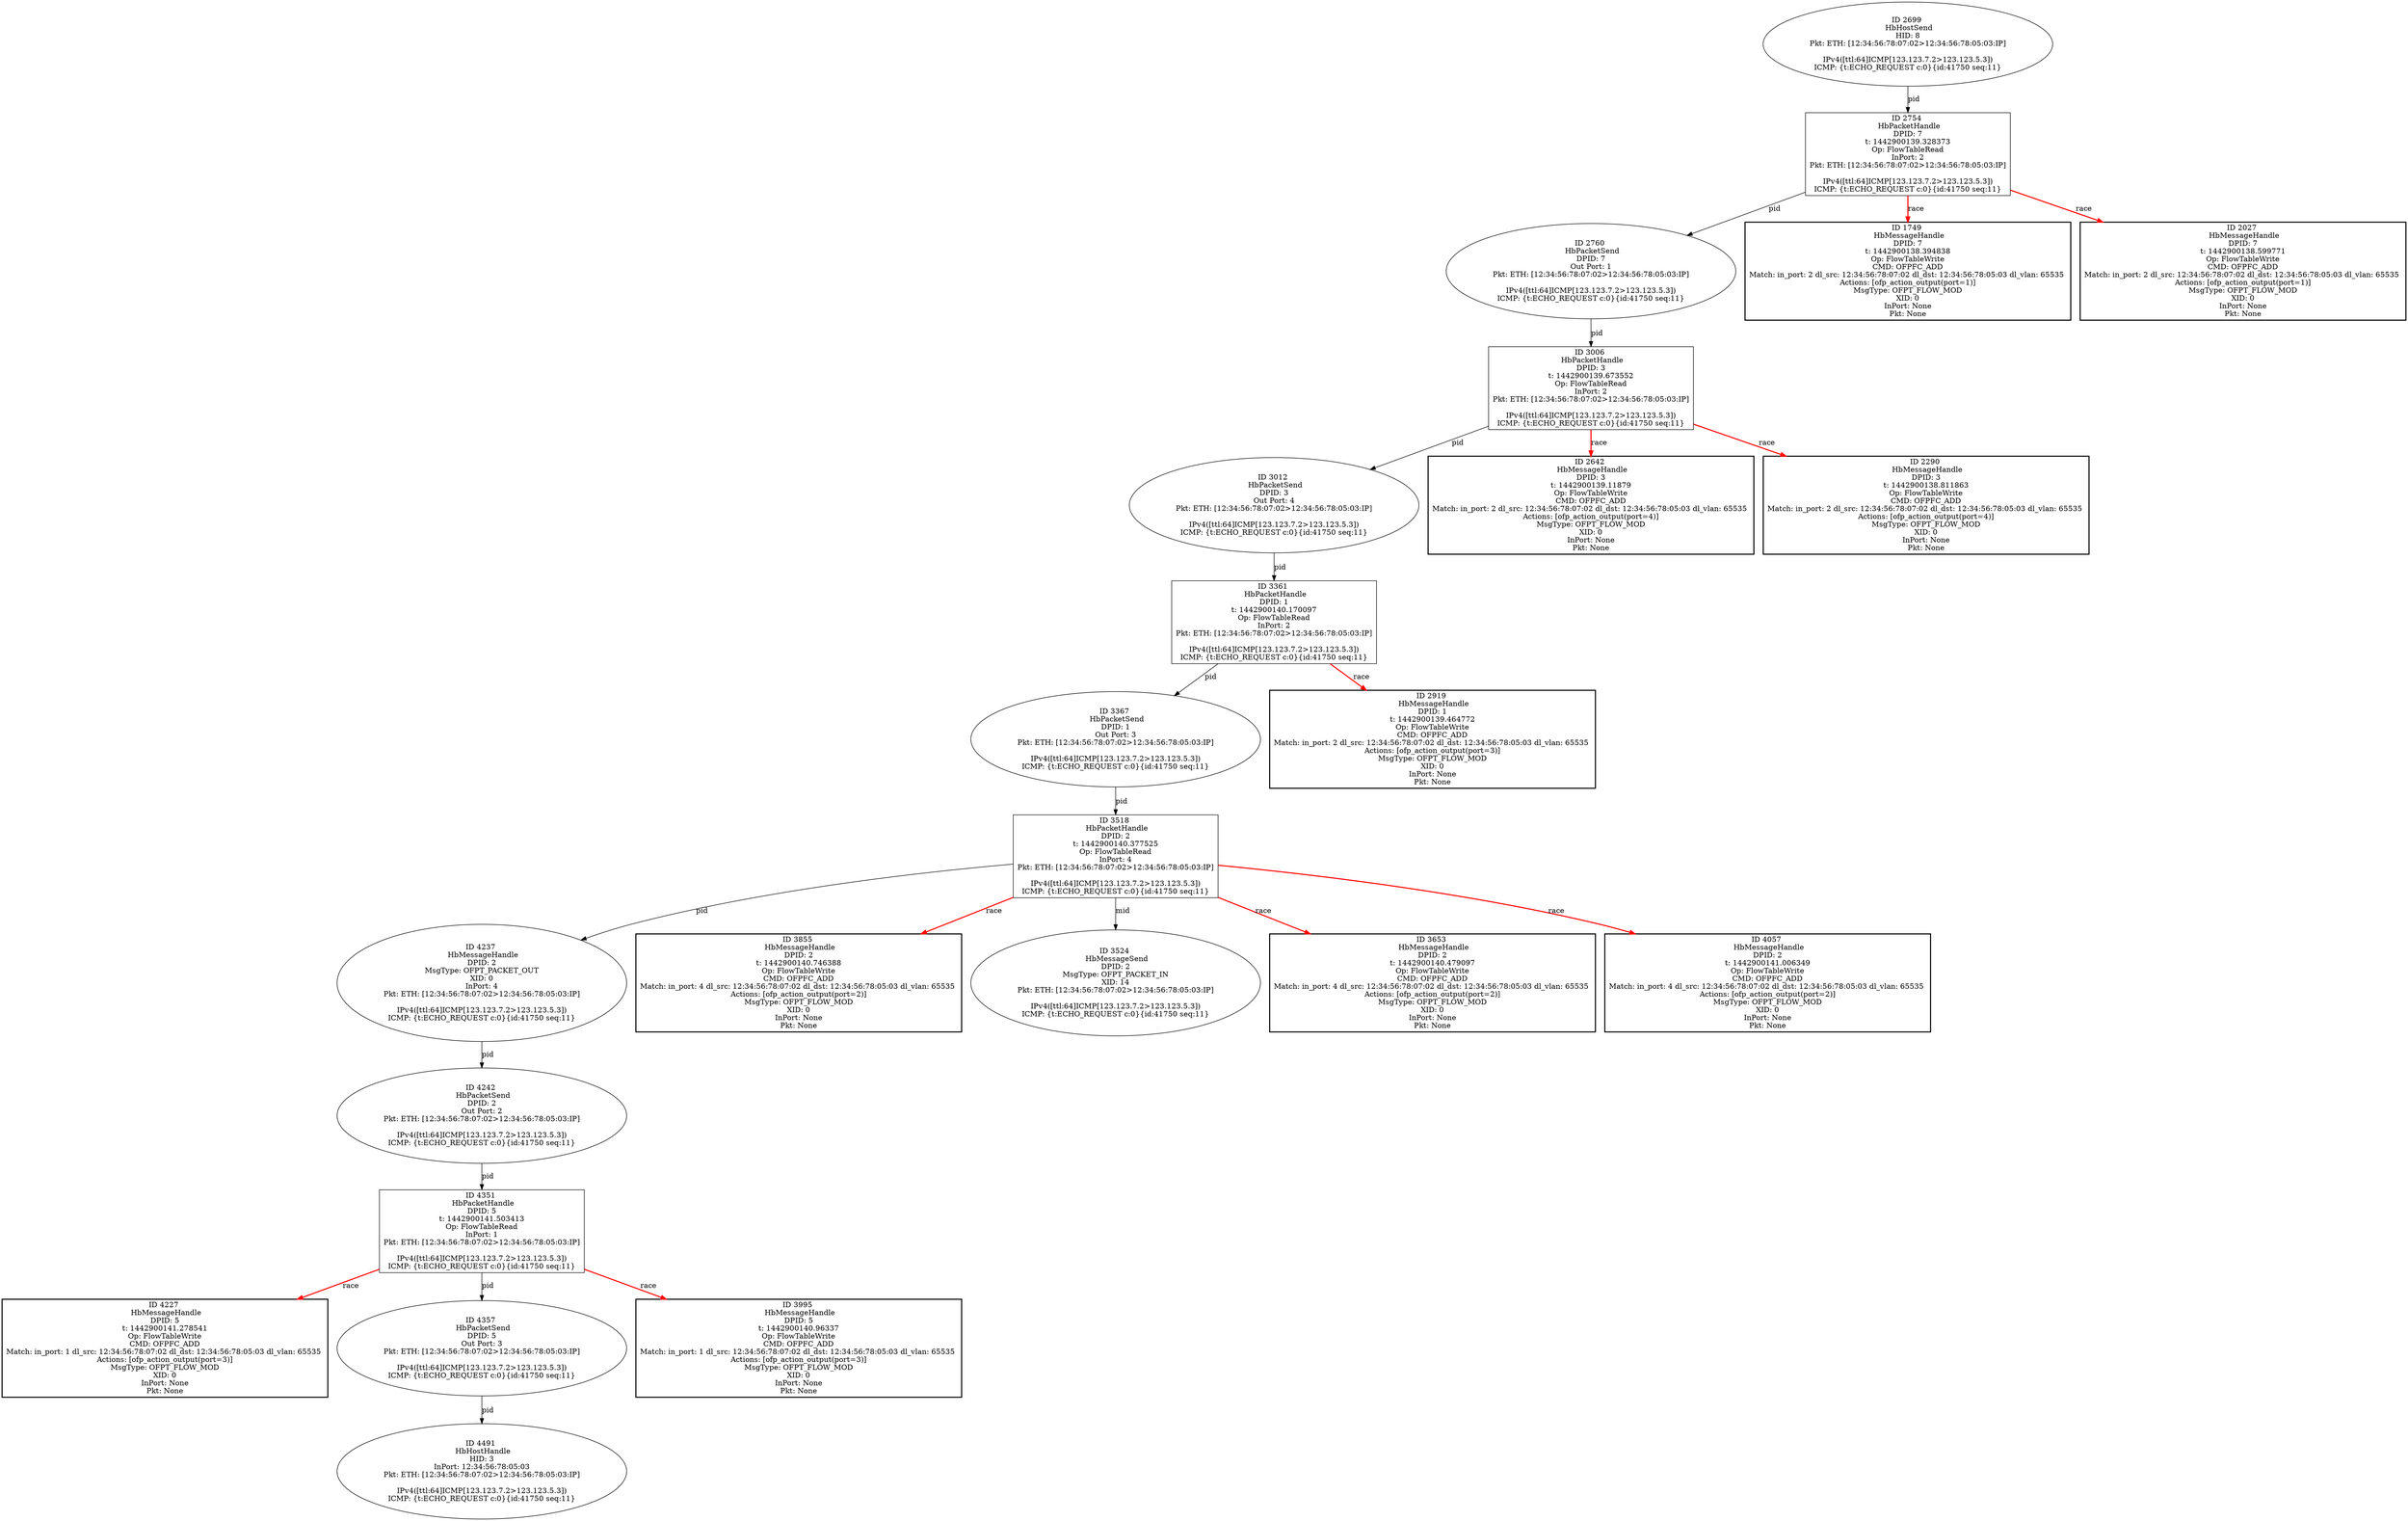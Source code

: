 strict digraph G {
4227 [shape=box, style=bold, event=<hb_events.HbMessageHandle object at 0x108787310>, label="ID 4227 
 HbMessageHandle
DPID: 5
t: 1442900141.278541
Op: FlowTableWrite
CMD: OFPFC_ADD
Match: in_port: 1 dl_src: 12:34:56:78:07:02 dl_dst: 12:34:56:78:05:03 dl_vlan: 65535 
Actions: [ofp_action_output(port=3)]
MsgType: OFPT_FLOW_MOD
XID: 0
InPort: None
Pkt: None"];
4357 [shape=oval, event=<hb_events.HbPacketSend object at 0x1087ef710>, label="ID 4357 
 HbPacketSend
DPID: 5
Out Port: 3
Pkt: ETH: [12:34:56:78:07:02>12:34:56:78:05:03:IP]

IPv4([ttl:64]ICMP[123.123.7.2>123.123.5.3])
ICMP: {t:ECHO_REQUEST c:0}{id:41750 seq:11}"];
4491 [shape=oval, event=<hb_events.HbHostHandle object at 0x1088a4790>, label="ID 4491 
 HbHostHandle
HID: 3
InPort: 12:34:56:78:05:03
Pkt: ETH: [12:34:56:78:07:02>12:34:56:78:05:03:IP]

IPv4([ttl:64]ICMP[123.123.7.2>123.123.5.3])
ICMP: {t:ECHO_REQUEST c:0}{id:41750 seq:11}"];
4237 [shape=oval, event=<hb_events.HbMessageHandle object at 0x108794550>, label="ID 4237 
 HbMessageHandle
DPID: 2
MsgType: OFPT_PACKET_OUT
XID: 0
InPort: 4
Pkt: ETH: [12:34:56:78:07:02>12:34:56:78:05:03:IP]

IPv4([ttl:64]ICMP[123.123.7.2>123.123.5.3])
ICMP: {t:ECHO_REQUEST c:0}{id:41750 seq:11}"];
3855 [shape=box, style=bold, event=<hb_events.HbMessageHandle object at 0x108586e90>, label="ID 3855 
 HbMessageHandle
DPID: 2
t: 1442900140.746388
Op: FlowTableWrite
CMD: OFPFC_ADD
Match: in_port: 4 dl_src: 12:34:56:78:07:02 dl_dst: 12:34:56:78:05:03 dl_vlan: 65535 
Actions: [ofp_action_output(port=2)]
MsgType: OFPT_FLOW_MOD
XID: 0
InPort: None
Pkt: None"];
4242 [shape=oval, event=<hb_events.HbPacketSend object at 0x108794c90>, label="ID 4242 
 HbPacketSend
DPID: 2
Out Port: 2
Pkt: ETH: [12:34:56:78:07:02>12:34:56:78:05:03:IP]

IPv4([ttl:64]ICMP[123.123.7.2>123.123.5.3])
ICMP: {t:ECHO_REQUEST c:0}{id:41750 seq:11}"];
3524 [shape=oval, event=<hb_events.HbMessageSend object at 0x1083ddc10>, label="ID 3524 
 HbMessageSend
DPID: 2
MsgType: OFPT_PACKET_IN
XID: 14
Pkt: ETH: [12:34:56:78:07:02>12:34:56:78:05:03:IP]

IPv4([ttl:64]ICMP[123.123.7.2>123.123.5.3])
ICMP: {t:ECHO_REQUEST c:0}{id:41750 seq:11}"];
3995 [shape=box, style=bold, event=<hb_events.HbMessageHandle object at 0x108637650>, label="ID 3995 
 HbMessageHandle
DPID: 5
t: 1442900140.96337
Op: FlowTableWrite
CMD: OFPFC_ADD
Match: in_port: 1 dl_src: 12:34:56:78:07:02 dl_dst: 12:34:56:78:05:03 dl_vlan: 65535 
Actions: [ofp_action_output(port=3)]
MsgType: OFPT_FLOW_MOD
XID: 0
InPort: None
Pkt: None"];
3361 [shape=box, event=<hb_events.HbPacketHandle object at 0x10834fb90>, label="ID 3361 
 HbPacketHandle
DPID: 1
t: 1442900140.170097
Op: FlowTableRead
InPort: 2
Pkt: ETH: [12:34:56:78:07:02>12:34:56:78:05:03:IP]

IPv4([ttl:64]ICMP[123.123.7.2>123.123.5.3])
ICMP: {t:ECHO_REQUEST c:0}{id:41750 seq:11}"];
3367 [shape=oval, event=<hb_events.HbPacketSend object at 0x10834fd90>, label="ID 3367 
 HbPacketSend
DPID: 1
Out Port: 3
Pkt: ETH: [12:34:56:78:07:02>12:34:56:78:05:03:IP]

IPv4([ttl:64]ICMP[123.123.7.2>123.123.5.3])
ICMP: {t:ECHO_REQUEST c:0}{id:41750 seq:11}"];
3518 [shape=box, event=<hb_events.HbPacketHandle object at 0x1083dd550>, label="ID 3518 
 HbPacketHandle
DPID: 2
t: 1442900140.377525
Op: FlowTableRead
InPort: 4
Pkt: ETH: [12:34:56:78:07:02>12:34:56:78:05:03:IP]

IPv4([ttl:64]ICMP[123.123.7.2>123.123.5.3])
ICMP: {t:ECHO_REQUEST c:0}{id:41750 seq:11}"];
2754 [shape=box, event=<hb_events.HbPacketHandle object at 0x107f0ded0>, label="ID 2754 
 HbPacketHandle
DPID: 7
t: 1442900139.328373
Op: FlowTableRead
InPort: 2
Pkt: ETH: [12:34:56:78:07:02>12:34:56:78:05:03:IP]

IPv4([ttl:64]ICMP[123.123.7.2>123.123.5.3])
ICMP: {t:ECHO_REQUEST c:0}{id:41750 seq:11}"];
2699 [shape=oval, event=<hb_events.HbHostSend object at 0x107ed2890>, label="ID 2699 
 HbHostSend
HID: 8
Pkt: ETH: [12:34:56:78:07:02>12:34:56:78:05:03:IP]

IPv4([ttl:64]ICMP[123.123.7.2>123.123.5.3])
ICMP: {t:ECHO_REQUEST c:0}{id:41750 seq:11}"];
3012 [shape=oval, event=<hb_events.HbPacketSend object at 0x108162650>, label="ID 3012 
 HbPacketSend
DPID: 3
Out Port: 4
Pkt: ETH: [12:34:56:78:07:02>12:34:56:78:05:03:IP]

IPv4([ttl:64]ICMP[123.123.7.2>123.123.5.3])
ICMP: {t:ECHO_REQUEST c:0}{id:41750 seq:11}"];
3653 [shape=box, style=bold, event=<hb_events.HbMessageHandle object at 0x10848e190>, label="ID 3653 
 HbMessageHandle
DPID: 2
t: 1442900140.479097
Op: FlowTableWrite
CMD: OFPFC_ADD
Match: in_port: 4 dl_src: 12:34:56:78:07:02 dl_dst: 12:34:56:78:05:03 dl_vlan: 65535 
Actions: [ofp_action_output(port=2)]
MsgType: OFPT_FLOW_MOD
XID: 0
InPort: None
Pkt: None"];
2760 [shape=oval, event=<hb_events.HbPacketSend object at 0x107ef92d0>, label="ID 2760 
 HbPacketSend
DPID: 7
Out Port: 1
Pkt: ETH: [12:34:56:78:07:02>12:34:56:78:05:03:IP]

IPv4([ttl:64]ICMP[123.123.7.2>123.123.5.3])
ICMP: {t:ECHO_REQUEST c:0}{id:41750 seq:11}"];
2642 [shape=box, style=bold, event=<hb_events.HbMessageHandle object at 0x107e10390>, label="ID 2642 
 HbMessageHandle
DPID: 3
t: 1442900139.11879
Op: FlowTableWrite
CMD: OFPFC_ADD
Match: in_port: 2 dl_src: 12:34:56:78:07:02 dl_dst: 12:34:56:78:05:03 dl_vlan: 65535 
Actions: [ofp_action_output(port=4)]
MsgType: OFPT_FLOW_MOD
XID: 0
InPort: None
Pkt: None"];
1749 [shape=box, style=bold, event=<hb_events.HbMessageHandle object at 0x107afbe90>, label="ID 1749 
 HbMessageHandle
DPID: 7
t: 1442900138.394838
Op: FlowTableWrite
CMD: OFPFC_ADD
Match: in_port: 2 dl_src: 12:34:56:78:07:02 dl_dst: 12:34:56:78:05:03 dl_vlan: 65535 
Actions: [ofp_action_output(port=1)]
MsgType: OFPT_FLOW_MOD
XID: 0
InPort: None
Pkt: None"];
4057 [shape=box, style=bold, event=<hb_events.HbMessageHandle object at 0x10867f550>, label="ID 4057 
 HbMessageHandle
DPID: 2
t: 1442900141.006349
Op: FlowTableWrite
CMD: OFPFC_ADD
Match: in_port: 4 dl_src: 12:34:56:78:07:02 dl_dst: 12:34:56:78:05:03 dl_vlan: 65535 
Actions: [ofp_action_output(port=2)]
MsgType: OFPT_FLOW_MOD
XID: 0
InPort: None
Pkt: None"];
2919 [shape=box, style=bold, event=<hb_events.HbMessageHandle object at 0x10814a5d0>, label="ID 2919 
 HbMessageHandle
DPID: 1
t: 1442900139.464772
Op: FlowTableWrite
CMD: OFPFC_ADD
Match: in_port: 2 dl_src: 12:34:56:78:07:02 dl_dst: 12:34:56:78:05:03 dl_vlan: 65535 
Actions: [ofp_action_output(port=3)]
MsgType: OFPT_FLOW_MOD
XID: 0
InPort: None
Pkt: None"];
2027 [shape=box, style=bold, event=<hb_events.HbMessageHandle object at 0x107b1c150>, label="ID 2027 
 HbMessageHandle
DPID: 7
t: 1442900138.599771
Op: FlowTableWrite
CMD: OFPFC_ADD
Match: in_port: 2 dl_src: 12:34:56:78:07:02 dl_dst: 12:34:56:78:05:03 dl_vlan: 65535 
Actions: [ofp_action_output(port=1)]
MsgType: OFPT_FLOW_MOD
XID: 0
InPort: None
Pkt: None"];
2290 [shape=box, style=bold, event=<hb_events.HbMessageHandle object at 0x107c9d150>, label="ID 2290 
 HbMessageHandle
DPID: 3
t: 1442900138.811863
Op: FlowTableWrite
CMD: OFPFC_ADD
Match: in_port: 2 dl_src: 12:34:56:78:07:02 dl_dst: 12:34:56:78:05:03 dl_vlan: 65535 
Actions: [ofp_action_output(port=4)]
MsgType: OFPT_FLOW_MOD
XID: 0
InPort: None
Pkt: None"];
3006 [shape=box, event=<hb_events.HbPacketHandle object at 0x108162210>, label="ID 3006 
 HbPacketHandle
DPID: 3
t: 1442900139.673552
Op: FlowTableRead
InPort: 2
Pkt: ETH: [12:34:56:78:07:02>12:34:56:78:05:03:IP]

IPv4([ttl:64]ICMP[123.123.7.2>123.123.5.3])
ICMP: {t:ECHO_REQUEST c:0}{id:41750 seq:11}"];
4351 [shape=box, event=<hb_events.HbPacketHandle object at 0x1087ef050>, label="ID 4351 
 HbPacketHandle
DPID: 5
t: 1442900141.503413
Op: FlowTableRead
InPort: 1
Pkt: ETH: [12:34:56:78:07:02>12:34:56:78:05:03:IP]

IPv4([ttl:64]ICMP[123.123.7.2>123.123.5.3])
ICMP: {t:ECHO_REQUEST c:0}{id:41750 seq:11}"];
4357 -> 4491  [rel=pid, label=pid];
2699 -> 2754  [rel=pid, label=pid];
4237 -> 4242  [rel=pid, label=pid];
4242 -> 4351  [rel=pid, label=pid];
3361 -> 2919  [harmful=True, color=red, style=bold, rel=race, label=race];
3361 -> 3367  [rel=pid, label=pid];
3367 -> 3518  [rel=pid, label=pid];
3006 -> 2290  [harmful=True, color=red, style=bold, rel=race, label=race];
3006 -> 3012  [rel=pid, label=pid];
3006 -> 2642  [harmful=True, color=red, style=bold, rel=race, label=race];
2754 -> 2760  [rel=pid, label=pid];
2754 -> 2027  [harmful=True, color=red, style=bold, rel=race, label=race];
2754 -> 1749  [harmful=True, color=red, style=bold, rel=race, label=race];
3012 -> 3361  [rel=pid, label=pid];
2760 -> 3006  [rel=pid, label=pid];
3518 -> 4057  [harmful=True, color=red, style=bold, rel=race, label=race];
3518 -> 3855  [harmful=True, color=red, style=bold, rel=race, label=race];
3518 -> 3524  [rel=mid, label=mid];
3518 -> 4237  [rel=pid, label=pid];
3518 -> 3653  [harmful=True, color=red, style=bold, rel=race, label=race];
4351 -> 3995  [harmful=True, color=red, style=bold, rel=race, label=race];
4351 -> 4227  [harmful=True, color=red, style=bold, rel=race, label=race];
4351 -> 4357  [rel=pid, label=pid];
}

